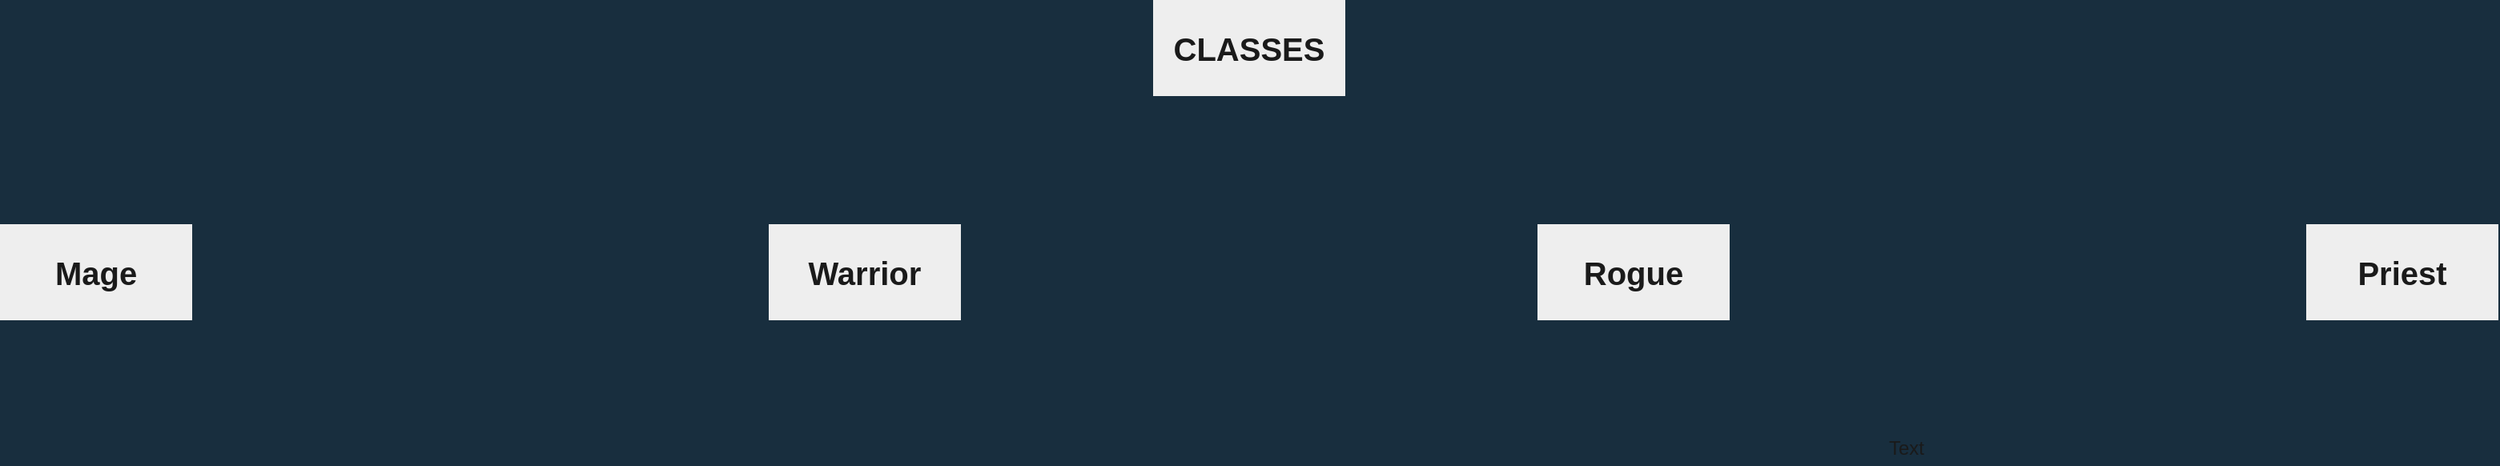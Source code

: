 <mxfile version="17.5.0" type="github"><diagram id="I4RxQcAeR0-bLmFs0aKR" name="Class Systems"><mxGraphModel dx="1673" dy="887" grid="1" gridSize="10" guides="1" tooltips="1" connect="1" arrows="1" fold="1" page="1" pageScale="1" pageWidth="2400" pageHeight="1600" background="#182E3E" math="0" shadow="0"><root><mxCell id="0"/><mxCell id="1" parent="0"/><mxCell id="AY53dQYHmzkXA3-5KKEI-1" value="CLASSES" style="rounded=0;whiteSpace=wrap;html=1;strokeColor=none;fontFamily=Helvetica;fontStyle=1;fontSize=20;fillColor=#EEEEEE;fontColor=#1A1A1A;" vertex="1" parent="1"><mxGeometry x="1140" y="80" width="120" height="60" as="geometry"/></mxCell><mxCell id="AY53dQYHmzkXA3-5KKEI-2" value="Mage" style="whiteSpace=wrap;html=1;fontSize=20;strokeColor=none;rounded=0;fontStyle=1;fillColor=#EEEEEE;fontColor=#1A1A1A;" vertex="1" parent="1"><mxGeometry x="420" y="220" width="120" height="60" as="geometry"/></mxCell><mxCell id="AY53dQYHmzkXA3-5KKEI-4" value="Warrior" style="whiteSpace=wrap;html=1;fontSize=20;strokeColor=none;rounded=0;fontStyle=1;fillColor=#EEEEEE;fontColor=#1A1A1A;" vertex="1" parent="1"><mxGeometry x="900" y="220" width="120" height="60" as="geometry"/></mxCell><mxCell id="AY53dQYHmzkXA3-5KKEI-6" value="Priest" style="whiteSpace=wrap;html=1;fontSize=20;strokeColor=none;rounded=0;fontStyle=1;fillColor=#EEEEEE;fontColor=#1A1A1A;" vertex="1" parent="1"><mxGeometry x="1860" y="220" width="120" height="60" as="geometry"/></mxCell><mxCell id="AY53dQYHmzkXA3-5KKEI-9" value="Rogue" style="whiteSpace=wrap;html=1;fontSize=20;fillColor=#EEEEEE;strokeColor=none;fontColor=#1A1A1A;rounded=0;fontStyle=1;" vertex="1" parent="1"><mxGeometry x="1380" y="220" width="120" height="60" as="geometry"/></mxCell><mxCell id="AY53dQYHmzkXA3-5KKEI-11" value="Text" style="text;html=1;align=center;verticalAlign=middle;resizable=0;points=[];autosize=1;strokeColor=none;fillColor=none;fontColor=#1A1A1A;" vertex="1" parent="1"><mxGeometry x="1590" y="350" width="40" height="20" as="geometry"/></mxCell></root></mxGraphModel></diagram></mxfile>